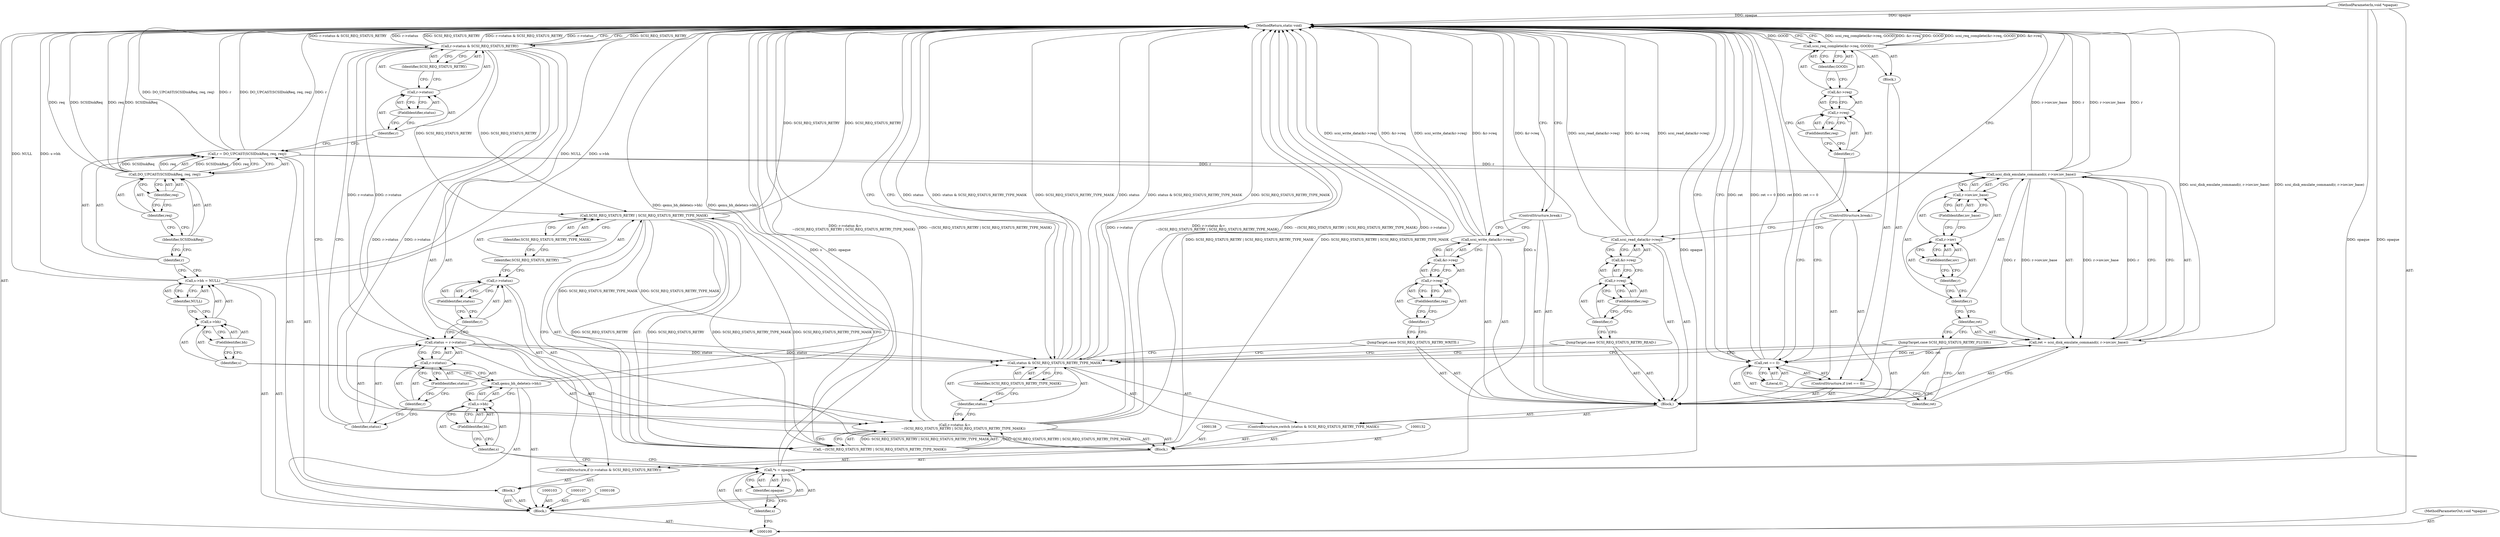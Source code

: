 digraph "1_qemu_7285477ab11831b1cf56e45878a89170dd06d9b9_0" {
"1000187" [label="(MethodReturn,static void)"];
"1000101" [label="(MethodParameterIn,void *opaque)"];
"1000268" [label="(MethodParameterOut,void *opaque)"];
"1000118" [label="(Block,)"];
"1000121" [label="(Call,DO_UPCAST(SCSIDiskReq, req, req))"];
"1000122" [label="(Identifier,SCSIDiskReq)"];
"1000123" [label="(Identifier,req)"];
"1000124" [label="(Identifier,req)"];
"1000119" [label="(Call,r = DO_UPCAST(SCSIDiskReq, req, req))"];
"1000120" [label="(Identifier,r)"];
"1000126" [label="(Call,r->status & SCSI_REQ_STATUS_RETRY)"];
"1000127" [label="(Call,r->status)"];
"1000128" [label="(Identifier,r)"];
"1000129" [label="(FieldIdentifier,status)"];
"1000130" [label="(Identifier,SCSI_REQ_STATUS_RETRY)"];
"1000125" [label="(ControlStructure,if (r->status & SCSI_REQ_STATUS_RETRY))"];
"1000133" [label="(Call,status = r->status)"];
"1000134" [label="(Identifier,status)"];
"1000135" [label="(Call,r->status)"];
"1000136" [label="(Identifier,r)"];
"1000137" [label="(FieldIdentifier,status)"];
"1000131" [label="(Block,)"];
"1000139" [label="(Call,r->status &=\n                ~(SCSI_REQ_STATUS_RETRY | SCSI_REQ_STATUS_RETRY_TYPE_MASK))"];
"1000140" [label="(Call,r->status)"];
"1000141" [label="(Identifier,r)"];
"1000142" [label="(FieldIdentifier,status)"];
"1000143" [label="(Call,~(SCSI_REQ_STATUS_RETRY | SCSI_REQ_STATUS_RETRY_TYPE_MASK))"];
"1000144" [label="(Call,SCSI_REQ_STATUS_RETRY | SCSI_REQ_STATUS_RETRY_TYPE_MASK)"];
"1000145" [label="(Identifier,SCSI_REQ_STATUS_RETRY)"];
"1000146" [label="(Identifier,SCSI_REQ_STATUS_RETRY_TYPE_MASK)"];
"1000147" [label="(ControlStructure,switch (status & SCSI_REQ_STATUS_RETRY_TYPE_MASK))"];
"1000148" [label="(Call,status & SCSI_REQ_STATUS_RETRY_TYPE_MASK)"];
"1000149" [label="(Identifier,status)"];
"1000150" [label="(Identifier,SCSI_REQ_STATUS_RETRY_TYPE_MASK)"];
"1000151" [label="(Block,)"];
"1000102" [label="(Block,)"];
"1000152" [label="(JumpTarget,case SCSI_REQ_STATUS_RETRY_READ:)"];
"1000153" [label="(Call,scsi_read_data(&r->req))"];
"1000154" [label="(Call,&r->req)"];
"1000155" [label="(Call,r->req)"];
"1000156" [label="(Identifier,r)"];
"1000157" [label="(FieldIdentifier,req)"];
"1000158" [label="(ControlStructure,break;)"];
"1000159" [label="(JumpTarget,case SCSI_REQ_STATUS_RETRY_WRITE:)"];
"1000160" [label="(Call,scsi_write_data(&r->req))"];
"1000161" [label="(Call,&r->req)"];
"1000162" [label="(Call,r->req)"];
"1000163" [label="(Identifier,r)"];
"1000164" [label="(FieldIdentifier,req)"];
"1000165" [label="(ControlStructure,break;)"];
"1000166" [label="(JumpTarget,case SCSI_REQ_STATUS_RETRY_FLUSH:)"];
"1000167" [label="(Call,ret = scsi_disk_emulate_command(r, r->iov.iov_base))"];
"1000168" [label="(Identifier,ret)"];
"1000169" [label="(Call,scsi_disk_emulate_command(r, r->iov.iov_base))"];
"1000170" [label="(Identifier,r)"];
"1000171" [label="(Call,r->iov.iov_base)"];
"1000172" [label="(Call,r->iov)"];
"1000173" [label="(Identifier,r)"];
"1000174" [label="(FieldIdentifier,iov)"];
"1000175" [label="(FieldIdentifier,iov_base)"];
"1000176" [label="(ControlStructure,if (ret == 0))"];
"1000177" [label="(Call,ret == 0)"];
"1000178" [label="(Identifier,ret)"];
"1000179" [label="(Literal,0)"];
"1000180" [label="(Block,)"];
"1000181" [label="(Call,scsi_req_complete(&r->req, GOOD))"];
"1000182" [label="(Call,&r->req)"];
"1000183" [label="(Call,r->req)"];
"1000184" [label="(Identifier,r)"];
"1000185" [label="(FieldIdentifier,req)"];
"1000186" [label="(Identifier,GOOD)"];
"1000104" [label="(Call,*s = opaque)"];
"1000105" [label="(Identifier,s)"];
"1000106" [label="(Identifier,opaque)"];
"1000110" [label="(Call,s->bh)"];
"1000111" [label="(Identifier,s)"];
"1000112" [label="(FieldIdentifier,bh)"];
"1000109" [label="(Call,qemu_bh_delete(s->bh))"];
"1000117" [label="(Identifier,NULL)"];
"1000113" [label="(Call,s->bh = NULL)"];
"1000114" [label="(Call,s->bh)"];
"1000115" [label="(Identifier,s)"];
"1000116" [label="(FieldIdentifier,bh)"];
"1000187" -> "1000100"  [label="AST: "];
"1000187" -> "1000148"  [label="CFG: "];
"1000187" -> "1000158"  [label="CFG: "];
"1000187" -> "1000165"  [label="CFG: "];
"1000187" -> "1000181"  [label="CFG: "];
"1000187" -> "1000177"  [label="CFG: "];
"1000187" -> "1000126"  [label="CFG: "];
"1000167" -> "1000187"  [label="DDG: scsi_disk_emulate_command(r, r->iov.iov_base)"];
"1000104" -> "1000187"  [label="DDG: s"];
"1000104" -> "1000187"  [label="DDG: opaque"];
"1000139" -> "1000187"  [label="DDG: r->status"];
"1000139" -> "1000187"  [label="DDG: r->status &=\n                ~(SCSI_REQ_STATUS_RETRY | SCSI_REQ_STATUS_RETRY_TYPE_MASK)"];
"1000139" -> "1000187"  [label="DDG: ~(SCSI_REQ_STATUS_RETRY | SCSI_REQ_STATUS_RETRY_TYPE_MASK)"];
"1000181" -> "1000187"  [label="DDG: scsi_req_complete(&r->req, GOOD)"];
"1000181" -> "1000187"  [label="DDG: &r->req"];
"1000181" -> "1000187"  [label="DDG: GOOD"];
"1000119" -> "1000187"  [label="DDG: DO_UPCAST(SCSIDiskReq, req, req)"];
"1000119" -> "1000187"  [label="DDG: r"];
"1000153" -> "1000187"  [label="DDG: &r->req"];
"1000153" -> "1000187"  [label="DDG: scsi_read_data(&r->req)"];
"1000160" -> "1000187"  [label="DDG: &r->req"];
"1000160" -> "1000187"  [label="DDG: scsi_write_data(&r->req)"];
"1000121" -> "1000187"  [label="DDG: req"];
"1000121" -> "1000187"  [label="DDG: SCSIDiskReq"];
"1000177" -> "1000187"  [label="DDG: ret"];
"1000177" -> "1000187"  [label="DDG: ret == 0"];
"1000113" -> "1000187"  [label="DDG: NULL"];
"1000113" -> "1000187"  [label="DDG: s->bh"];
"1000126" -> "1000187"  [label="DDG: SCSI_REQ_STATUS_RETRY"];
"1000126" -> "1000187"  [label="DDG: r->status & SCSI_REQ_STATUS_RETRY"];
"1000126" -> "1000187"  [label="DDG: r->status"];
"1000143" -> "1000187"  [label="DDG: SCSI_REQ_STATUS_RETRY | SCSI_REQ_STATUS_RETRY_TYPE_MASK"];
"1000148" -> "1000187"  [label="DDG: status"];
"1000148" -> "1000187"  [label="DDG: status & SCSI_REQ_STATUS_RETRY_TYPE_MASK"];
"1000148" -> "1000187"  [label="DDG: SCSI_REQ_STATUS_RETRY_TYPE_MASK"];
"1000101" -> "1000187"  [label="DDG: opaque"];
"1000144" -> "1000187"  [label="DDG: SCSI_REQ_STATUS_RETRY"];
"1000169" -> "1000187"  [label="DDG: r->iov.iov_base"];
"1000169" -> "1000187"  [label="DDG: r"];
"1000109" -> "1000187"  [label="DDG: qemu_bh_delete(s->bh)"];
"1000101" -> "1000100"  [label="AST: "];
"1000101" -> "1000187"  [label="DDG: opaque"];
"1000101" -> "1000104"  [label="DDG: opaque"];
"1000268" -> "1000100"  [label="AST: "];
"1000118" -> "1000102"  [label="AST: "];
"1000119" -> "1000118"  [label="AST: "];
"1000125" -> "1000118"  [label="AST: "];
"1000121" -> "1000119"  [label="AST: "];
"1000121" -> "1000124"  [label="CFG: "];
"1000122" -> "1000121"  [label="AST: "];
"1000123" -> "1000121"  [label="AST: "];
"1000124" -> "1000121"  [label="AST: "];
"1000119" -> "1000121"  [label="CFG: "];
"1000121" -> "1000187"  [label="DDG: req"];
"1000121" -> "1000187"  [label="DDG: SCSIDiskReq"];
"1000121" -> "1000119"  [label="DDG: SCSIDiskReq"];
"1000121" -> "1000119"  [label="DDG: req"];
"1000122" -> "1000121"  [label="AST: "];
"1000122" -> "1000120"  [label="CFG: "];
"1000123" -> "1000122"  [label="CFG: "];
"1000123" -> "1000121"  [label="AST: "];
"1000123" -> "1000122"  [label="CFG: "];
"1000124" -> "1000123"  [label="CFG: "];
"1000124" -> "1000121"  [label="AST: "];
"1000124" -> "1000123"  [label="CFG: "];
"1000121" -> "1000124"  [label="CFG: "];
"1000119" -> "1000118"  [label="AST: "];
"1000119" -> "1000121"  [label="CFG: "];
"1000120" -> "1000119"  [label="AST: "];
"1000121" -> "1000119"  [label="AST: "];
"1000128" -> "1000119"  [label="CFG: "];
"1000119" -> "1000187"  [label="DDG: DO_UPCAST(SCSIDiskReq, req, req)"];
"1000119" -> "1000187"  [label="DDG: r"];
"1000121" -> "1000119"  [label="DDG: SCSIDiskReq"];
"1000121" -> "1000119"  [label="DDG: req"];
"1000119" -> "1000169"  [label="DDG: r"];
"1000120" -> "1000119"  [label="AST: "];
"1000120" -> "1000113"  [label="CFG: "];
"1000122" -> "1000120"  [label="CFG: "];
"1000126" -> "1000125"  [label="AST: "];
"1000126" -> "1000130"  [label="CFG: "];
"1000127" -> "1000126"  [label="AST: "];
"1000130" -> "1000126"  [label="AST: "];
"1000134" -> "1000126"  [label="CFG: "];
"1000187" -> "1000126"  [label="CFG: "];
"1000126" -> "1000187"  [label="DDG: SCSI_REQ_STATUS_RETRY"];
"1000126" -> "1000187"  [label="DDG: r->status & SCSI_REQ_STATUS_RETRY"];
"1000126" -> "1000187"  [label="DDG: r->status"];
"1000126" -> "1000133"  [label="DDG: r->status"];
"1000126" -> "1000139"  [label="DDG: r->status"];
"1000126" -> "1000144"  [label="DDG: SCSI_REQ_STATUS_RETRY"];
"1000127" -> "1000126"  [label="AST: "];
"1000127" -> "1000129"  [label="CFG: "];
"1000128" -> "1000127"  [label="AST: "];
"1000129" -> "1000127"  [label="AST: "];
"1000130" -> "1000127"  [label="CFG: "];
"1000128" -> "1000127"  [label="AST: "];
"1000128" -> "1000119"  [label="CFG: "];
"1000129" -> "1000128"  [label="CFG: "];
"1000129" -> "1000127"  [label="AST: "];
"1000129" -> "1000128"  [label="CFG: "];
"1000127" -> "1000129"  [label="CFG: "];
"1000130" -> "1000126"  [label="AST: "];
"1000130" -> "1000127"  [label="CFG: "];
"1000126" -> "1000130"  [label="CFG: "];
"1000125" -> "1000118"  [label="AST: "];
"1000126" -> "1000125"  [label="AST: "];
"1000131" -> "1000125"  [label="AST: "];
"1000133" -> "1000131"  [label="AST: "];
"1000133" -> "1000135"  [label="CFG: "];
"1000134" -> "1000133"  [label="AST: "];
"1000135" -> "1000133"  [label="AST: "];
"1000141" -> "1000133"  [label="CFG: "];
"1000126" -> "1000133"  [label="DDG: r->status"];
"1000133" -> "1000148"  [label="DDG: status"];
"1000134" -> "1000133"  [label="AST: "];
"1000134" -> "1000126"  [label="CFG: "];
"1000136" -> "1000134"  [label="CFG: "];
"1000135" -> "1000133"  [label="AST: "];
"1000135" -> "1000137"  [label="CFG: "];
"1000136" -> "1000135"  [label="AST: "];
"1000137" -> "1000135"  [label="AST: "];
"1000133" -> "1000135"  [label="CFG: "];
"1000136" -> "1000135"  [label="AST: "];
"1000136" -> "1000134"  [label="CFG: "];
"1000137" -> "1000136"  [label="CFG: "];
"1000137" -> "1000135"  [label="AST: "];
"1000137" -> "1000136"  [label="CFG: "];
"1000135" -> "1000137"  [label="CFG: "];
"1000131" -> "1000125"  [label="AST: "];
"1000132" -> "1000131"  [label="AST: "];
"1000133" -> "1000131"  [label="AST: "];
"1000138" -> "1000131"  [label="AST: "];
"1000139" -> "1000131"  [label="AST: "];
"1000147" -> "1000131"  [label="AST: "];
"1000139" -> "1000131"  [label="AST: "];
"1000139" -> "1000143"  [label="CFG: "];
"1000140" -> "1000139"  [label="AST: "];
"1000143" -> "1000139"  [label="AST: "];
"1000149" -> "1000139"  [label="CFG: "];
"1000139" -> "1000187"  [label="DDG: r->status"];
"1000139" -> "1000187"  [label="DDG: r->status &=\n                ~(SCSI_REQ_STATUS_RETRY | SCSI_REQ_STATUS_RETRY_TYPE_MASK)"];
"1000139" -> "1000187"  [label="DDG: ~(SCSI_REQ_STATUS_RETRY | SCSI_REQ_STATUS_RETRY_TYPE_MASK)"];
"1000126" -> "1000139"  [label="DDG: r->status"];
"1000143" -> "1000139"  [label="DDG: SCSI_REQ_STATUS_RETRY | SCSI_REQ_STATUS_RETRY_TYPE_MASK"];
"1000140" -> "1000139"  [label="AST: "];
"1000140" -> "1000142"  [label="CFG: "];
"1000141" -> "1000140"  [label="AST: "];
"1000142" -> "1000140"  [label="AST: "];
"1000145" -> "1000140"  [label="CFG: "];
"1000141" -> "1000140"  [label="AST: "];
"1000141" -> "1000133"  [label="CFG: "];
"1000142" -> "1000141"  [label="CFG: "];
"1000142" -> "1000140"  [label="AST: "];
"1000142" -> "1000141"  [label="CFG: "];
"1000140" -> "1000142"  [label="CFG: "];
"1000143" -> "1000139"  [label="AST: "];
"1000143" -> "1000144"  [label="CFG: "];
"1000144" -> "1000143"  [label="AST: "];
"1000139" -> "1000143"  [label="CFG: "];
"1000143" -> "1000187"  [label="DDG: SCSI_REQ_STATUS_RETRY | SCSI_REQ_STATUS_RETRY_TYPE_MASK"];
"1000143" -> "1000139"  [label="DDG: SCSI_REQ_STATUS_RETRY | SCSI_REQ_STATUS_RETRY_TYPE_MASK"];
"1000144" -> "1000143"  [label="DDG: SCSI_REQ_STATUS_RETRY"];
"1000144" -> "1000143"  [label="DDG: SCSI_REQ_STATUS_RETRY_TYPE_MASK"];
"1000144" -> "1000143"  [label="AST: "];
"1000144" -> "1000146"  [label="CFG: "];
"1000145" -> "1000144"  [label="AST: "];
"1000146" -> "1000144"  [label="AST: "];
"1000143" -> "1000144"  [label="CFG: "];
"1000144" -> "1000187"  [label="DDG: SCSI_REQ_STATUS_RETRY"];
"1000144" -> "1000143"  [label="DDG: SCSI_REQ_STATUS_RETRY"];
"1000144" -> "1000143"  [label="DDG: SCSI_REQ_STATUS_RETRY_TYPE_MASK"];
"1000126" -> "1000144"  [label="DDG: SCSI_REQ_STATUS_RETRY"];
"1000144" -> "1000148"  [label="DDG: SCSI_REQ_STATUS_RETRY_TYPE_MASK"];
"1000145" -> "1000144"  [label="AST: "];
"1000145" -> "1000140"  [label="CFG: "];
"1000146" -> "1000145"  [label="CFG: "];
"1000146" -> "1000144"  [label="AST: "];
"1000146" -> "1000145"  [label="CFG: "];
"1000144" -> "1000146"  [label="CFG: "];
"1000147" -> "1000131"  [label="AST: "];
"1000148" -> "1000147"  [label="AST: "];
"1000151" -> "1000147"  [label="AST: "];
"1000148" -> "1000147"  [label="AST: "];
"1000148" -> "1000150"  [label="CFG: "];
"1000149" -> "1000148"  [label="AST: "];
"1000150" -> "1000148"  [label="AST: "];
"1000152" -> "1000148"  [label="CFG: "];
"1000159" -> "1000148"  [label="CFG: "];
"1000166" -> "1000148"  [label="CFG: "];
"1000187" -> "1000148"  [label="CFG: "];
"1000148" -> "1000187"  [label="DDG: status"];
"1000148" -> "1000187"  [label="DDG: status & SCSI_REQ_STATUS_RETRY_TYPE_MASK"];
"1000148" -> "1000187"  [label="DDG: SCSI_REQ_STATUS_RETRY_TYPE_MASK"];
"1000133" -> "1000148"  [label="DDG: status"];
"1000144" -> "1000148"  [label="DDG: SCSI_REQ_STATUS_RETRY_TYPE_MASK"];
"1000149" -> "1000148"  [label="AST: "];
"1000149" -> "1000139"  [label="CFG: "];
"1000150" -> "1000149"  [label="CFG: "];
"1000150" -> "1000148"  [label="AST: "];
"1000150" -> "1000149"  [label="CFG: "];
"1000148" -> "1000150"  [label="CFG: "];
"1000151" -> "1000147"  [label="AST: "];
"1000152" -> "1000151"  [label="AST: "];
"1000153" -> "1000151"  [label="AST: "];
"1000158" -> "1000151"  [label="AST: "];
"1000159" -> "1000151"  [label="AST: "];
"1000160" -> "1000151"  [label="AST: "];
"1000165" -> "1000151"  [label="AST: "];
"1000166" -> "1000151"  [label="AST: "];
"1000167" -> "1000151"  [label="AST: "];
"1000176" -> "1000151"  [label="AST: "];
"1000102" -> "1000100"  [label="AST: "];
"1000103" -> "1000102"  [label="AST: "];
"1000104" -> "1000102"  [label="AST: "];
"1000107" -> "1000102"  [label="AST: "];
"1000108" -> "1000102"  [label="AST: "];
"1000109" -> "1000102"  [label="AST: "];
"1000113" -> "1000102"  [label="AST: "];
"1000118" -> "1000102"  [label="AST: "];
"1000152" -> "1000151"  [label="AST: "];
"1000152" -> "1000148"  [label="CFG: "];
"1000156" -> "1000152"  [label="CFG: "];
"1000153" -> "1000151"  [label="AST: "];
"1000153" -> "1000154"  [label="CFG: "];
"1000154" -> "1000153"  [label="AST: "];
"1000158" -> "1000153"  [label="CFG: "];
"1000153" -> "1000187"  [label="DDG: &r->req"];
"1000153" -> "1000187"  [label="DDG: scsi_read_data(&r->req)"];
"1000154" -> "1000153"  [label="AST: "];
"1000154" -> "1000155"  [label="CFG: "];
"1000155" -> "1000154"  [label="AST: "];
"1000153" -> "1000154"  [label="CFG: "];
"1000155" -> "1000154"  [label="AST: "];
"1000155" -> "1000157"  [label="CFG: "];
"1000156" -> "1000155"  [label="AST: "];
"1000157" -> "1000155"  [label="AST: "];
"1000154" -> "1000155"  [label="CFG: "];
"1000156" -> "1000155"  [label="AST: "];
"1000156" -> "1000152"  [label="CFG: "];
"1000157" -> "1000156"  [label="CFG: "];
"1000157" -> "1000155"  [label="AST: "];
"1000157" -> "1000156"  [label="CFG: "];
"1000155" -> "1000157"  [label="CFG: "];
"1000158" -> "1000151"  [label="AST: "];
"1000158" -> "1000153"  [label="CFG: "];
"1000187" -> "1000158"  [label="CFG: "];
"1000159" -> "1000151"  [label="AST: "];
"1000159" -> "1000148"  [label="CFG: "];
"1000163" -> "1000159"  [label="CFG: "];
"1000160" -> "1000151"  [label="AST: "];
"1000160" -> "1000161"  [label="CFG: "];
"1000161" -> "1000160"  [label="AST: "];
"1000165" -> "1000160"  [label="CFG: "];
"1000160" -> "1000187"  [label="DDG: &r->req"];
"1000160" -> "1000187"  [label="DDG: scsi_write_data(&r->req)"];
"1000161" -> "1000160"  [label="AST: "];
"1000161" -> "1000162"  [label="CFG: "];
"1000162" -> "1000161"  [label="AST: "];
"1000160" -> "1000161"  [label="CFG: "];
"1000162" -> "1000161"  [label="AST: "];
"1000162" -> "1000164"  [label="CFG: "];
"1000163" -> "1000162"  [label="AST: "];
"1000164" -> "1000162"  [label="AST: "];
"1000161" -> "1000162"  [label="CFG: "];
"1000163" -> "1000162"  [label="AST: "];
"1000163" -> "1000159"  [label="CFG: "];
"1000164" -> "1000163"  [label="CFG: "];
"1000164" -> "1000162"  [label="AST: "];
"1000164" -> "1000163"  [label="CFG: "];
"1000162" -> "1000164"  [label="CFG: "];
"1000165" -> "1000151"  [label="AST: "];
"1000165" -> "1000160"  [label="CFG: "];
"1000187" -> "1000165"  [label="CFG: "];
"1000166" -> "1000151"  [label="AST: "];
"1000166" -> "1000148"  [label="CFG: "];
"1000168" -> "1000166"  [label="CFG: "];
"1000167" -> "1000151"  [label="AST: "];
"1000167" -> "1000169"  [label="CFG: "];
"1000168" -> "1000167"  [label="AST: "];
"1000169" -> "1000167"  [label="AST: "];
"1000178" -> "1000167"  [label="CFG: "];
"1000167" -> "1000187"  [label="DDG: scsi_disk_emulate_command(r, r->iov.iov_base)"];
"1000169" -> "1000167"  [label="DDG: r"];
"1000169" -> "1000167"  [label="DDG: r->iov.iov_base"];
"1000167" -> "1000177"  [label="DDG: ret"];
"1000168" -> "1000167"  [label="AST: "];
"1000168" -> "1000166"  [label="CFG: "];
"1000170" -> "1000168"  [label="CFG: "];
"1000169" -> "1000167"  [label="AST: "];
"1000169" -> "1000171"  [label="CFG: "];
"1000170" -> "1000169"  [label="AST: "];
"1000171" -> "1000169"  [label="AST: "];
"1000167" -> "1000169"  [label="CFG: "];
"1000169" -> "1000187"  [label="DDG: r->iov.iov_base"];
"1000169" -> "1000187"  [label="DDG: r"];
"1000169" -> "1000167"  [label="DDG: r"];
"1000169" -> "1000167"  [label="DDG: r->iov.iov_base"];
"1000119" -> "1000169"  [label="DDG: r"];
"1000170" -> "1000169"  [label="AST: "];
"1000170" -> "1000168"  [label="CFG: "];
"1000173" -> "1000170"  [label="CFG: "];
"1000171" -> "1000169"  [label="AST: "];
"1000171" -> "1000175"  [label="CFG: "];
"1000172" -> "1000171"  [label="AST: "];
"1000175" -> "1000171"  [label="AST: "];
"1000169" -> "1000171"  [label="CFG: "];
"1000172" -> "1000171"  [label="AST: "];
"1000172" -> "1000174"  [label="CFG: "];
"1000173" -> "1000172"  [label="AST: "];
"1000174" -> "1000172"  [label="AST: "];
"1000175" -> "1000172"  [label="CFG: "];
"1000173" -> "1000172"  [label="AST: "];
"1000173" -> "1000170"  [label="CFG: "];
"1000174" -> "1000173"  [label="CFG: "];
"1000174" -> "1000172"  [label="AST: "];
"1000174" -> "1000173"  [label="CFG: "];
"1000172" -> "1000174"  [label="CFG: "];
"1000175" -> "1000171"  [label="AST: "];
"1000175" -> "1000172"  [label="CFG: "];
"1000171" -> "1000175"  [label="CFG: "];
"1000176" -> "1000151"  [label="AST: "];
"1000177" -> "1000176"  [label="AST: "];
"1000180" -> "1000176"  [label="AST: "];
"1000177" -> "1000176"  [label="AST: "];
"1000177" -> "1000179"  [label="CFG: "];
"1000178" -> "1000177"  [label="AST: "];
"1000179" -> "1000177"  [label="AST: "];
"1000184" -> "1000177"  [label="CFG: "];
"1000187" -> "1000177"  [label="CFG: "];
"1000177" -> "1000187"  [label="DDG: ret"];
"1000177" -> "1000187"  [label="DDG: ret == 0"];
"1000167" -> "1000177"  [label="DDG: ret"];
"1000178" -> "1000177"  [label="AST: "];
"1000178" -> "1000167"  [label="CFG: "];
"1000179" -> "1000178"  [label="CFG: "];
"1000179" -> "1000177"  [label="AST: "];
"1000179" -> "1000178"  [label="CFG: "];
"1000177" -> "1000179"  [label="CFG: "];
"1000180" -> "1000176"  [label="AST: "];
"1000181" -> "1000180"  [label="AST: "];
"1000181" -> "1000180"  [label="AST: "];
"1000181" -> "1000186"  [label="CFG: "];
"1000182" -> "1000181"  [label="AST: "];
"1000186" -> "1000181"  [label="AST: "];
"1000187" -> "1000181"  [label="CFG: "];
"1000181" -> "1000187"  [label="DDG: scsi_req_complete(&r->req, GOOD)"];
"1000181" -> "1000187"  [label="DDG: &r->req"];
"1000181" -> "1000187"  [label="DDG: GOOD"];
"1000182" -> "1000181"  [label="AST: "];
"1000182" -> "1000183"  [label="CFG: "];
"1000183" -> "1000182"  [label="AST: "];
"1000186" -> "1000182"  [label="CFG: "];
"1000183" -> "1000182"  [label="AST: "];
"1000183" -> "1000185"  [label="CFG: "];
"1000184" -> "1000183"  [label="AST: "];
"1000185" -> "1000183"  [label="AST: "];
"1000182" -> "1000183"  [label="CFG: "];
"1000184" -> "1000183"  [label="AST: "];
"1000184" -> "1000177"  [label="CFG: "];
"1000185" -> "1000184"  [label="CFG: "];
"1000185" -> "1000183"  [label="AST: "];
"1000185" -> "1000184"  [label="CFG: "];
"1000183" -> "1000185"  [label="CFG: "];
"1000186" -> "1000181"  [label="AST: "];
"1000186" -> "1000182"  [label="CFG: "];
"1000181" -> "1000186"  [label="CFG: "];
"1000104" -> "1000102"  [label="AST: "];
"1000104" -> "1000106"  [label="CFG: "];
"1000105" -> "1000104"  [label="AST: "];
"1000106" -> "1000104"  [label="AST: "];
"1000111" -> "1000104"  [label="CFG: "];
"1000104" -> "1000187"  [label="DDG: s"];
"1000104" -> "1000187"  [label="DDG: opaque"];
"1000101" -> "1000104"  [label="DDG: opaque"];
"1000105" -> "1000104"  [label="AST: "];
"1000105" -> "1000100"  [label="CFG: "];
"1000106" -> "1000105"  [label="CFG: "];
"1000106" -> "1000104"  [label="AST: "];
"1000106" -> "1000105"  [label="CFG: "];
"1000104" -> "1000106"  [label="CFG: "];
"1000110" -> "1000109"  [label="AST: "];
"1000110" -> "1000112"  [label="CFG: "];
"1000111" -> "1000110"  [label="AST: "];
"1000112" -> "1000110"  [label="AST: "];
"1000109" -> "1000110"  [label="CFG: "];
"1000111" -> "1000110"  [label="AST: "];
"1000111" -> "1000104"  [label="CFG: "];
"1000112" -> "1000111"  [label="CFG: "];
"1000112" -> "1000110"  [label="AST: "];
"1000112" -> "1000111"  [label="CFG: "];
"1000110" -> "1000112"  [label="CFG: "];
"1000109" -> "1000102"  [label="AST: "];
"1000109" -> "1000110"  [label="CFG: "];
"1000110" -> "1000109"  [label="AST: "];
"1000115" -> "1000109"  [label="CFG: "];
"1000109" -> "1000187"  [label="DDG: qemu_bh_delete(s->bh)"];
"1000117" -> "1000113"  [label="AST: "];
"1000117" -> "1000114"  [label="CFG: "];
"1000113" -> "1000117"  [label="CFG: "];
"1000113" -> "1000102"  [label="AST: "];
"1000113" -> "1000117"  [label="CFG: "];
"1000114" -> "1000113"  [label="AST: "];
"1000117" -> "1000113"  [label="AST: "];
"1000120" -> "1000113"  [label="CFG: "];
"1000113" -> "1000187"  [label="DDG: NULL"];
"1000113" -> "1000187"  [label="DDG: s->bh"];
"1000114" -> "1000113"  [label="AST: "];
"1000114" -> "1000116"  [label="CFG: "];
"1000115" -> "1000114"  [label="AST: "];
"1000116" -> "1000114"  [label="AST: "];
"1000117" -> "1000114"  [label="CFG: "];
"1000115" -> "1000114"  [label="AST: "];
"1000115" -> "1000109"  [label="CFG: "];
"1000116" -> "1000115"  [label="CFG: "];
"1000116" -> "1000114"  [label="AST: "];
"1000116" -> "1000115"  [label="CFG: "];
"1000114" -> "1000116"  [label="CFG: "];
}
